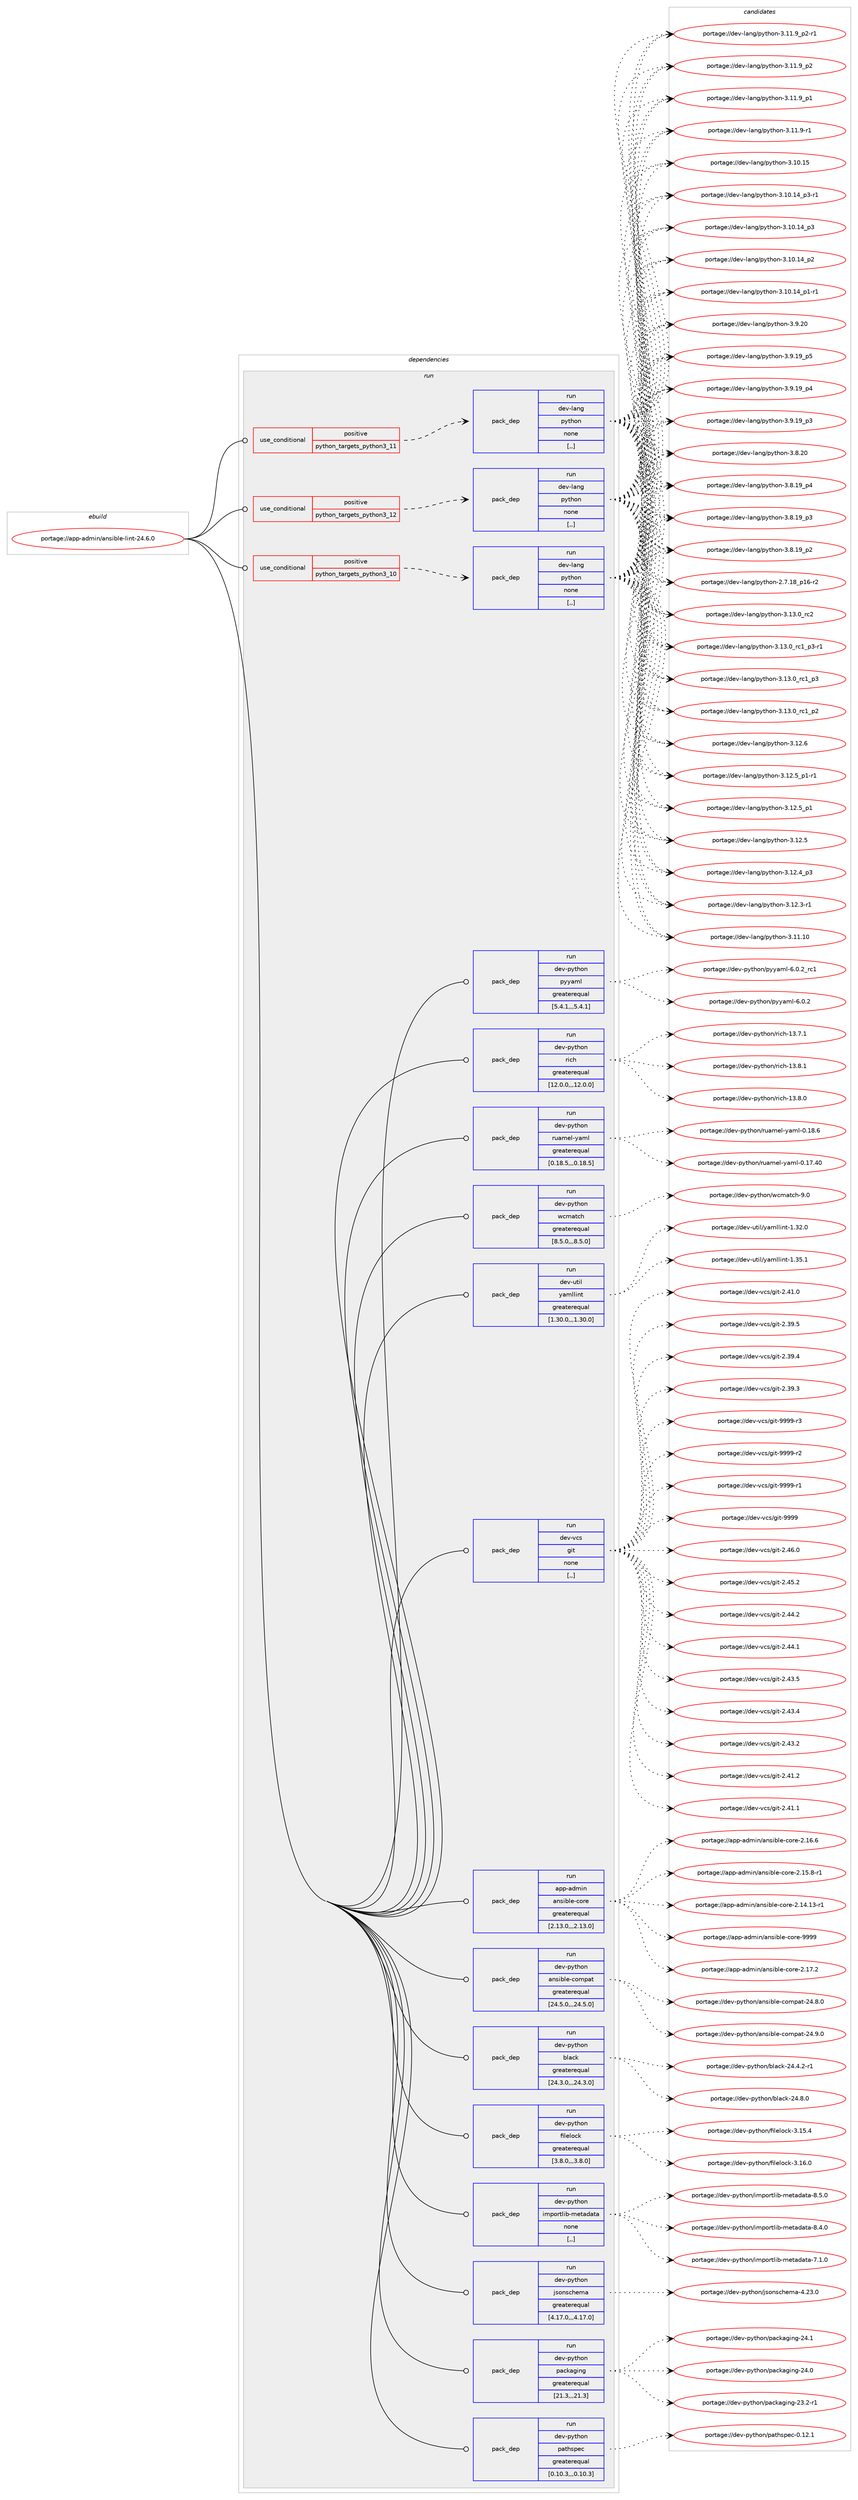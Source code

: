digraph prolog {

# *************
# Graph options
# *************

newrank=true;
concentrate=true;
compound=true;
graph [rankdir=LR,fontname=Helvetica,fontsize=10,ranksep=1.5];#, ranksep=2.5, nodesep=0.2];
edge  [arrowhead=vee];
node  [fontname=Helvetica,fontsize=10];

# **********
# The ebuild
# **********

subgraph cluster_leftcol {
color=gray;
label=<<i>ebuild</i>>;
id [label="portage://app-admin/ansible-lint-24.6.0", color=red, width=4, href="../app-admin/ansible-lint-24.6.0.svg"];
}

# ****************
# The dependencies
# ****************

subgraph cluster_midcol {
color=gray;
label=<<i>dependencies</i>>;
subgraph cluster_compile {
fillcolor="#eeeeee";
style=filled;
label=<<i>compile</i>>;
}
subgraph cluster_compileandrun {
fillcolor="#eeeeee";
style=filled;
label=<<i>compile and run</i>>;
}
subgraph cluster_run {
fillcolor="#eeeeee";
style=filled;
label=<<i>run</i>>;
subgraph cond130027 {
dependency495002 [label=<<TABLE BORDER="0" CELLBORDER="1" CELLSPACING="0" CELLPADDING="4"><TR><TD ROWSPAN="3" CELLPADDING="10">use_conditional</TD></TR><TR><TD>positive</TD></TR><TR><TD>python_targets_python3_10</TD></TR></TABLE>>, shape=none, color=red];
subgraph pack361372 {
dependency495003 [label=<<TABLE BORDER="0" CELLBORDER="1" CELLSPACING="0" CELLPADDING="4" WIDTH="220"><TR><TD ROWSPAN="6" CELLPADDING="30">pack_dep</TD></TR><TR><TD WIDTH="110">run</TD></TR><TR><TD>dev-lang</TD></TR><TR><TD>python</TD></TR><TR><TD>none</TD></TR><TR><TD>[,,]</TD></TR></TABLE>>, shape=none, color=blue];
}
dependency495002:e -> dependency495003:w [weight=20,style="dashed",arrowhead="vee"];
}
id:e -> dependency495002:w [weight=20,style="solid",arrowhead="odot"];
subgraph cond130028 {
dependency495004 [label=<<TABLE BORDER="0" CELLBORDER="1" CELLSPACING="0" CELLPADDING="4"><TR><TD ROWSPAN="3" CELLPADDING="10">use_conditional</TD></TR><TR><TD>positive</TD></TR><TR><TD>python_targets_python3_11</TD></TR></TABLE>>, shape=none, color=red];
subgraph pack361373 {
dependency495005 [label=<<TABLE BORDER="0" CELLBORDER="1" CELLSPACING="0" CELLPADDING="4" WIDTH="220"><TR><TD ROWSPAN="6" CELLPADDING="30">pack_dep</TD></TR><TR><TD WIDTH="110">run</TD></TR><TR><TD>dev-lang</TD></TR><TR><TD>python</TD></TR><TR><TD>none</TD></TR><TR><TD>[,,]</TD></TR></TABLE>>, shape=none, color=blue];
}
dependency495004:e -> dependency495005:w [weight=20,style="dashed",arrowhead="vee"];
}
id:e -> dependency495004:w [weight=20,style="solid",arrowhead="odot"];
subgraph cond130029 {
dependency495006 [label=<<TABLE BORDER="0" CELLBORDER="1" CELLSPACING="0" CELLPADDING="4"><TR><TD ROWSPAN="3" CELLPADDING="10">use_conditional</TD></TR><TR><TD>positive</TD></TR><TR><TD>python_targets_python3_12</TD></TR></TABLE>>, shape=none, color=red];
subgraph pack361374 {
dependency495007 [label=<<TABLE BORDER="0" CELLBORDER="1" CELLSPACING="0" CELLPADDING="4" WIDTH="220"><TR><TD ROWSPAN="6" CELLPADDING="30">pack_dep</TD></TR><TR><TD WIDTH="110">run</TD></TR><TR><TD>dev-lang</TD></TR><TR><TD>python</TD></TR><TR><TD>none</TD></TR><TR><TD>[,,]</TD></TR></TABLE>>, shape=none, color=blue];
}
dependency495006:e -> dependency495007:w [weight=20,style="dashed",arrowhead="vee"];
}
id:e -> dependency495006:w [weight=20,style="solid",arrowhead="odot"];
subgraph pack361375 {
dependency495008 [label=<<TABLE BORDER="0" CELLBORDER="1" CELLSPACING="0" CELLPADDING="4" WIDTH="220"><TR><TD ROWSPAN="6" CELLPADDING="30">pack_dep</TD></TR><TR><TD WIDTH="110">run</TD></TR><TR><TD>app-admin</TD></TR><TR><TD>ansible-core</TD></TR><TR><TD>greaterequal</TD></TR><TR><TD>[2.13.0,,,2.13.0]</TD></TR></TABLE>>, shape=none, color=blue];
}
id:e -> dependency495008:w [weight=20,style="solid",arrowhead="odot"];
subgraph pack361376 {
dependency495009 [label=<<TABLE BORDER="0" CELLBORDER="1" CELLSPACING="0" CELLPADDING="4" WIDTH="220"><TR><TD ROWSPAN="6" CELLPADDING="30">pack_dep</TD></TR><TR><TD WIDTH="110">run</TD></TR><TR><TD>dev-python</TD></TR><TR><TD>ansible-compat</TD></TR><TR><TD>greaterequal</TD></TR><TR><TD>[24.5.0,,,24.5.0]</TD></TR></TABLE>>, shape=none, color=blue];
}
id:e -> dependency495009:w [weight=20,style="solid",arrowhead="odot"];
subgraph pack361377 {
dependency495010 [label=<<TABLE BORDER="0" CELLBORDER="1" CELLSPACING="0" CELLPADDING="4" WIDTH="220"><TR><TD ROWSPAN="6" CELLPADDING="30">pack_dep</TD></TR><TR><TD WIDTH="110">run</TD></TR><TR><TD>dev-python</TD></TR><TR><TD>black</TD></TR><TR><TD>greaterequal</TD></TR><TR><TD>[24.3.0,,,24.3.0]</TD></TR></TABLE>>, shape=none, color=blue];
}
id:e -> dependency495010:w [weight=20,style="solid",arrowhead="odot"];
subgraph pack361378 {
dependency495011 [label=<<TABLE BORDER="0" CELLBORDER="1" CELLSPACING="0" CELLPADDING="4" WIDTH="220"><TR><TD ROWSPAN="6" CELLPADDING="30">pack_dep</TD></TR><TR><TD WIDTH="110">run</TD></TR><TR><TD>dev-python</TD></TR><TR><TD>filelock</TD></TR><TR><TD>greaterequal</TD></TR><TR><TD>[3.8.0,,,3.8.0]</TD></TR></TABLE>>, shape=none, color=blue];
}
id:e -> dependency495011:w [weight=20,style="solid",arrowhead="odot"];
subgraph pack361379 {
dependency495012 [label=<<TABLE BORDER="0" CELLBORDER="1" CELLSPACING="0" CELLPADDING="4" WIDTH="220"><TR><TD ROWSPAN="6" CELLPADDING="30">pack_dep</TD></TR><TR><TD WIDTH="110">run</TD></TR><TR><TD>dev-python</TD></TR><TR><TD>importlib-metadata</TD></TR><TR><TD>none</TD></TR><TR><TD>[,,]</TD></TR></TABLE>>, shape=none, color=blue];
}
id:e -> dependency495012:w [weight=20,style="solid",arrowhead="odot"];
subgraph pack361380 {
dependency495013 [label=<<TABLE BORDER="0" CELLBORDER="1" CELLSPACING="0" CELLPADDING="4" WIDTH="220"><TR><TD ROWSPAN="6" CELLPADDING="30">pack_dep</TD></TR><TR><TD WIDTH="110">run</TD></TR><TR><TD>dev-python</TD></TR><TR><TD>jsonschema</TD></TR><TR><TD>greaterequal</TD></TR><TR><TD>[4.17.0,,,4.17.0]</TD></TR></TABLE>>, shape=none, color=blue];
}
id:e -> dependency495013:w [weight=20,style="solid",arrowhead="odot"];
subgraph pack361381 {
dependency495014 [label=<<TABLE BORDER="0" CELLBORDER="1" CELLSPACING="0" CELLPADDING="4" WIDTH="220"><TR><TD ROWSPAN="6" CELLPADDING="30">pack_dep</TD></TR><TR><TD WIDTH="110">run</TD></TR><TR><TD>dev-python</TD></TR><TR><TD>packaging</TD></TR><TR><TD>greaterequal</TD></TR><TR><TD>[21.3,,,21.3]</TD></TR></TABLE>>, shape=none, color=blue];
}
id:e -> dependency495014:w [weight=20,style="solid",arrowhead="odot"];
subgraph pack361382 {
dependency495015 [label=<<TABLE BORDER="0" CELLBORDER="1" CELLSPACING="0" CELLPADDING="4" WIDTH="220"><TR><TD ROWSPAN="6" CELLPADDING="30">pack_dep</TD></TR><TR><TD WIDTH="110">run</TD></TR><TR><TD>dev-python</TD></TR><TR><TD>pathspec</TD></TR><TR><TD>greaterequal</TD></TR><TR><TD>[0.10.3,,,0.10.3]</TD></TR></TABLE>>, shape=none, color=blue];
}
id:e -> dependency495015:w [weight=20,style="solid",arrowhead="odot"];
subgraph pack361383 {
dependency495016 [label=<<TABLE BORDER="0" CELLBORDER="1" CELLSPACING="0" CELLPADDING="4" WIDTH="220"><TR><TD ROWSPAN="6" CELLPADDING="30">pack_dep</TD></TR><TR><TD WIDTH="110">run</TD></TR><TR><TD>dev-python</TD></TR><TR><TD>pyyaml</TD></TR><TR><TD>greaterequal</TD></TR><TR><TD>[5.4.1,,,5.4.1]</TD></TR></TABLE>>, shape=none, color=blue];
}
id:e -> dependency495016:w [weight=20,style="solid",arrowhead="odot"];
subgraph pack361384 {
dependency495017 [label=<<TABLE BORDER="0" CELLBORDER="1" CELLSPACING="0" CELLPADDING="4" WIDTH="220"><TR><TD ROWSPAN="6" CELLPADDING="30">pack_dep</TD></TR><TR><TD WIDTH="110">run</TD></TR><TR><TD>dev-python</TD></TR><TR><TD>rich</TD></TR><TR><TD>greaterequal</TD></TR><TR><TD>[12.0.0,,,12.0.0]</TD></TR></TABLE>>, shape=none, color=blue];
}
id:e -> dependency495017:w [weight=20,style="solid",arrowhead="odot"];
subgraph pack361385 {
dependency495018 [label=<<TABLE BORDER="0" CELLBORDER="1" CELLSPACING="0" CELLPADDING="4" WIDTH="220"><TR><TD ROWSPAN="6" CELLPADDING="30">pack_dep</TD></TR><TR><TD WIDTH="110">run</TD></TR><TR><TD>dev-python</TD></TR><TR><TD>ruamel-yaml</TD></TR><TR><TD>greaterequal</TD></TR><TR><TD>[0.18.5,,,0.18.5]</TD></TR></TABLE>>, shape=none, color=blue];
}
id:e -> dependency495018:w [weight=20,style="solid",arrowhead="odot"];
subgraph pack361386 {
dependency495019 [label=<<TABLE BORDER="0" CELLBORDER="1" CELLSPACING="0" CELLPADDING="4" WIDTH="220"><TR><TD ROWSPAN="6" CELLPADDING="30">pack_dep</TD></TR><TR><TD WIDTH="110">run</TD></TR><TR><TD>dev-python</TD></TR><TR><TD>wcmatch</TD></TR><TR><TD>greaterequal</TD></TR><TR><TD>[8.5.0,,,8.5.0]</TD></TR></TABLE>>, shape=none, color=blue];
}
id:e -> dependency495019:w [weight=20,style="solid",arrowhead="odot"];
subgraph pack361387 {
dependency495020 [label=<<TABLE BORDER="0" CELLBORDER="1" CELLSPACING="0" CELLPADDING="4" WIDTH="220"><TR><TD ROWSPAN="6" CELLPADDING="30">pack_dep</TD></TR><TR><TD WIDTH="110">run</TD></TR><TR><TD>dev-util</TD></TR><TR><TD>yamllint</TD></TR><TR><TD>greaterequal</TD></TR><TR><TD>[1.30.0,,,1.30.0]</TD></TR></TABLE>>, shape=none, color=blue];
}
id:e -> dependency495020:w [weight=20,style="solid",arrowhead="odot"];
subgraph pack361388 {
dependency495021 [label=<<TABLE BORDER="0" CELLBORDER="1" CELLSPACING="0" CELLPADDING="4" WIDTH="220"><TR><TD ROWSPAN="6" CELLPADDING="30">pack_dep</TD></TR><TR><TD WIDTH="110">run</TD></TR><TR><TD>dev-vcs</TD></TR><TR><TD>git</TD></TR><TR><TD>none</TD></TR><TR><TD>[,,]</TD></TR></TABLE>>, shape=none, color=blue];
}
id:e -> dependency495021:w [weight=20,style="solid",arrowhead="odot"];
}
}

# **************
# The candidates
# **************

subgraph cluster_choices {
rank=same;
color=gray;
label=<<i>candidates</i>>;

subgraph choice361372 {
color=black;
nodesep=1;
choice10010111845108971101034711212111610411111045514649514648951149950 [label="portage://dev-lang/python-3.13.0_rc2", color=red, width=4,href="../dev-lang/python-3.13.0_rc2.svg"];
choice1001011184510897110103471121211161041111104551464951464895114994995112514511449 [label="portage://dev-lang/python-3.13.0_rc1_p3-r1", color=red, width=4,href="../dev-lang/python-3.13.0_rc1_p3-r1.svg"];
choice100101118451089711010347112121116104111110455146495146489511499499511251 [label="portage://dev-lang/python-3.13.0_rc1_p3", color=red, width=4,href="../dev-lang/python-3.13.0_rc1_p3.svg"];
choice100101118451089711010347112121116104111110455146495146489511499499511250 [label="portage://dev-lang/python-3.13.0_rc1_p2", color=red, width=4,href="../dev-lang/python-3.13.0_rc1_p2.svg"];
choice10010111845108971101034711212111610411111045514649504654 [label="portage://dev-lang/python-3.12.6", color=red, width=4,href="../dev-lang/python-3.12.6.svg"];
choice1001011184510897110103471121211161041111104551464950465395112494511449 [label="portage://dev-lang/python-3.12.5_p1-r1", color=red, width=4,href="../dev-lang/python-3.12.5_p1-r1.svg"];
choice100101118451089711010347112121116104111110455146495046539511249 [label="portage://dev-lang/python-3.12.5_p1", color=red, width=4,href="../dev-lang/python-3.12.5_p1.svg"];
choice10010111845108971101034711212111610411111045514649504653 [label="portage://dev-lang/python-3.12.5", color=red, width=4,href="../dev-lang/python-3.12.5.svg"];
choice100101118451089711010347112121116104111110455146495046529511251 [label="portage://dev-lang/python-3.12.4_p3", color=red, width=4,href="../dev-lang/python-3.12.4_p3.svg"];
choice100101118451089711010347112121116104111110455146495046514511449 [label="portage://dev-lang/python-3.12.3-r1", color=red, width=4,href="../dev-lang/python-3.12.3-r1.svg"];
choice1001011184510897110103471121211161041111104551464949464948 [label="portage://dev-lang/python-3.11.10", color=red, width=4,href="../dev-lang/python-3.11.10.svg"];
choice1001011184510897110103471121211161041111104551464949465795112504511449 [label="portage://dev-lang/python-3.11.9_p2-r1", color=red, width=4,href="../dev-lang/python-3.11.9_p2-r1.svg"];
choice100101118451089711010347112121116104111110455146494946579511250 [label="portage://dev-lang/python-3.11.9_p2", color=red, width=4,href="../dev-lang/python-3.11.9_p2.svg"];
choice100101118451089711010347112121116104111110455146494946579511249 [label="portage://dev-lang/python-3.11.9_p1", color=red, width=4,href="../dev-lang/python-3.11.9_p1.svg"];
choice100101118451089711010347112121116104111110455146494946574511449 [label="portage://dev-lang/python-3.11.9-r1", color=red, width=4,href="../dev-lang/python-3.11.9-r1.svg"];
choice1001011184510897110103471121211161041111104551464948464953 [label="portage://dev-lang/python-3.10.15", color=red, width=4,href="../dev-lang/python-3.10.15.svg"];
choice100101118451089711010347112121116104111110455146494846495295112514511449 [label="portage://dev-lang/python-3.10.14_p3-r1", color=red, width=4,href="../dev-lang/python-3.10.14_p3-r1.svg"];
choice10010111845108971101034711212111610411111045514649484649529511251 [label="portage://dev-lang/python-3.10.14_p3", color=red, width=4,href="../dev-lang/python-3.10.14_p3.svg"];
choice10010111845108971101034711212111610411111045514649484649529511250 [label="portage://dev-lang/python-3.10.14_p2", color=red, width=4,href="../dev-lang/python-3.10.14_p2.svg"];
choice100101118451089711010347112121116104111110455146494846495295112494511449 [label="portage://dev-lang/python-3.10.14_p1-r1", color=red, width=4,href="../dev-lang/python-3.10.14_p1-r1.svg"];
choice10010111845108971101034711212111610411111045514657465048 [label="portage://dev-lang/python-3.9.20", color=red, width=4,href="../dev-lang/python-3.9.20.svg"];
choice100101118451089711010347112121116104111110455146574649579511253 [label="portage://dev-lang/python-3.9.19_p5", color=red, width=4,href="../dev-lang/python-3.9.19_p5.svg"];
choice100101118451089711010347112121116104111110455146574649579511252 [label="portage://dev-lang/python-3.9.19_p4", color=red, width=4,href="../dev-lang/python-3.9.19_p4.svg"];
choice100101118451089711010347112121116104111110455146574649579511251 [label="portage://dev-lang/python-3.9.19_p3", color=red, width=4,href="../dev-lang/python-3.9.19_p3.svg"];
choice10010111845108971101034711212111610411111045514656465048 [label="portage://dev-lang/python-3.8.20", color=red, width=4,href="../dev-lang/python-3.8.20.svg"];
choice100101118451089711010347112121116104111110455146564649579511252 [label="portage://dev-lang/python-3.8.19_p4", color=red, width=4,href="../dev-lang/python-3.8.19_p4.svg"];
choice100101118451089711010347112121116104111110455146564649579511251 [label="portage://dev-lang/python-3.8.19_p3", color=red, width=4,href="../dev-lang/python-3.8.19_p3.svg"];
choice100101118451089711010347112121116104111110455146564649579511250 [label="portage://dev-lang/python-3.8.19_p2", color=red, width=4,href="../dev-lang/python-3.8.19_p2.svg"];
choice100101118451089711010347112121116104111110455046554649569511249544511450 [label="portage://dev-lang/python-2.7.18_p16-r2", color=red, width=4,href="../dev-lang/python-2.7.18_p16-r2.svg"];
dependency495003:e -> choice10010111845108971101034711212111610411111045514649514648951149950:w [style=dotted,weight="100"];
dependency495003:e -> choice1001011184510897110103471121211161041111104551464951464895114994995112514511449:w [style=dotted,weight="100"];
dependency495003:e -> choice100101118451089711010347112121116104111110455146495146489511499499511251:w [style=dotted,weight="100"];
dependency495003:e -> choice100101118451089711010347112121116104111110455146495146489511499499511250:w [style=dotted,weight="100"];
dependency495003:e -> choice10010111845108971101034711212111610411111045514649504654:w [style=dotted,weight="100"];
dependency495003:e -> choice1001011184510897110103471121211161041111104551464950465395112494511449:w [style=dotted,weight="100"];
dependency495003:e -> choice100101118451089711010347112121116104111110455146495046539511249:w [style=dotted,weight="100"];
dependency495003:e -> choice10010111845108971101034711212111610411111045514649504653:w [style=dotted,weight="100"];
dependency495003:e -> choice100101118451089711010347112121116104111110455146495046529511251:w [style=dotted,weight="100"];
dependency495003:e -> choice100101118451089711010347112121116104111110455146495046514511449:w [style=dotted,weight="100"];
dependency495003:e -> choice1001011184510897110103471121211161041111104551464949464948:w [style=dotted,weight="100"];
dependency495003:e -> choice1001011184510897110103471121211161041111104551464949465795112504511449:w [style=dotted,weight="100"];
dependency495003:e -> choice100101118451089711010347112121116104111110455146494946579511250:w [style=dotted,weight="100"];
dependency495003:e -> choice100101118451089711010347112121116104111110455146494946579511249:w [style=dotted,weight="100"];
dependency495003:e -> choice100101118451089711010347112121116104111110455146494946574511449:w [style=dotted,weight="100"];
dependency495003:e -> choice1001011184510897110103471121211161041111104551464948464953:w [style=dotted,weight="100"];
dependency495003:e -> choice100101118451089711010347112121116104111110455146494846495295112514511449:w [style=dotted,weight="100"];
dependency495003:e -> choice10010111845108971101034711212111610411111045514649484649529511251:w [style=dotted,weight="100"];
dependency495003:e -> choice10010111845108971101034711212111610411111045514649484649529511250:w [style=dotted,weight="100"];
dependency495003:e -> choice100101118451089711010347112121116104111110455146494846495295112494511449:w [style=dotted,weight="100"];
dependency495003:e -> choice10010111845108971101034711212111610411111045514657465048:w [style=dotted,weight="100"];
dependency495003:e -> choice100101118451089711010347112121116104111110455146574649579511253:w [style=dotted,weight="100"];
dependency495003:e -> choice100101118451089711010347112121116104111110455146574649579511252:w [style=dotted,weight="100"];
dependency495003:e -> choice100101118451089711010347112121116104111110455146574649579511251:w [style=dotted,weight="100"];
dependency495003:e -> choice10010111845108971101034711212111610411111045514656465048:w [style=dotted,weight="100"];
dependency495003:e -> choice100101118451089711010347112121116104111110455146564649579511252:w [style=dotted,weight="100"];
dependency495003:e -> choice100101118451089711010347112121116104111110455146564649579511251:w [style=dotted,weight="100"];
dependency495003:e -> choice100101118451089711010347112121116104111110455146564649579511250:w [style=dotted,weight="100"];
dependency495003:e -> choice100101118451089711010347112121116104111110455046554649569511249544511450:w [style=dotted,weight="100"];
}
subgraph choice361373 {
color=black;
nodesep=1;
choice10010111845108971101034711212111610411111045514649514648951149950 [label="portage://dev-lang/python-3.13.0_rc2", color=red, width=4,href="../dev-lang/python-3.13.0_rc2.svg"];
choice1001011184510897110103471121211161041111104551464951464895114994995112514511449 [label="portage://dev-lang/python-3.13.0_rc1_p3-r1", color=red, width=4,href="../dev-lang/python-3.13.0_rc1_p3-r1.svg"];
choice100101118451089711010347112121116104111110455146495146489511499499511251 [label="portage://dev-lang/python-3.13.0_rc1_p3", color=red, width=4,href="../dev-lang/python-3.13.0_rc1_p3.svg"];
choice100101118451089711010347112121116104111110455146495146489511499499511250 [label="portage://dev-lang/python-3.13.0_rc1_p2", color=red, width=4,href="../dev-lang/python-3.13.0_rc1_p2.svg"];
choice10010111845108971101034711212111610411111045514649504654 [label="portage://dev-lang/python-3.12.6", color=red, width=4,href="../dev-lang/python-3.12.6.svg"];
choice1001011184510897110103471121211161041111104551464950465395112494511449 [label="portage://dev-lang/python-3.12.5_p1-r1", color=red, width=4,href="../dev-lang/python-3.12.5_p1-r1.svg"];
choice100101118451089711010347112121116104111110455146495046539511249 [label="portage://dev-lang/python-3.12.5_p1", color=red, width=4,href="../dev-lang/python-3.12.5_p1.svg"];
choice10010111845108971101034711212111610411111045514649504653 [label="portage://dev-lang/python-3.12.5", color=red, width=4,href="../dev-lang/python-3.12.5.svg"];
choice100101118451089711010347112121116104111110455146495046529511251 [label="portage://dev-lang/python-3.12.4_p3", color=red, width=4,href="../dev-lang/python-3.12.4_p3.svg"];
choice100101118451089711010347112121116104111110455146495046514511449 [label="portage://dev-lang/python-3.12.3-r1", color=red, width=4,href="../dev-lang/python-3.12.3-r1.svg"];
choice1001011184510897110103471121211161041111104551464949464948 [label="portage://dev-lang/python-3.11.10", color=red, width=4,href="../dev-lang/python-3.11.10.svg"];
choice1001011184510897110103471121211161041111104551464949465795112504511449 [label="portage://dev-lang/python-3.11.9_p2-r1", color=red, width=4,href="../dev-lang/python-3.11.9_p2-r1.svg"];
choice100101118451089711010347112121116104111110455146494946579511250 [label="portage://dev-lang/python-3.11.9_p2", color=red, width=4,href="../dev-lang/python-3.11.9_p2.svg"];
choice100101118451089711010347112121116104111110455146494946579511249 [label="portage://dev-lang/python-3.11.9_p1", color=red, width=4,href="../dev-lang/python-3.11.9_p1.svg"];
choice100101118451089711010347112121116104111110455146494946574511449 [label="portage://dev-lang/python-3.11.9-r1", color=red, width=4,href="../dev-lang/python-3.11.9-r1.svg"];
choice1001011184510897110103471121211161041111104551464948464953 [label="portage://dev-lang/python-3.10.15", color=red, width=4,href="../dev-lang/python-3.10.15.svg"];
choice100101118451089711010347112121116104111110455146494846495295112514511449 [label="portage://dev-lang/python-3.10.14_p3-r1", color=red, width=4,href="../dev-lang/python-3.10.14_p3-r1.svg"];
choice10010111845108971101034711212111610411111045514649484649529511251 [label="portage://dev-lang/python-3.10.14_p3", color=red, width=4,href="../dev-lang/python-3.10.14_p3.svg"];
choice10010111845108971101034711212111610411111045514649484649529511250 [label="portage://dev-lang/python-3.10.14_p2", color=red, width=4,href="../dev-lang/python-3.10.14_p2.svg"];
choice100101118451089711010347112121116104111110455146494846495295112494511449 [label="portage://dev-lang/python-3.10.14_p1-r1", color=red, width=4,href="../dev-lang/python-3.10.14_p1-r1.svg"];
choice10010111845108971101034711212111610411111045514657465048 [label="portage://dev-lang/python-3.9.20", color=red, width=4,href="../dev-lang/python-3.9.20.svg"];
choice100101118451089711010347112121116104111110455146574649579511253 [label="portage://dev-lang/python-3.9.19_p5", color=red, width=4,href="../dev-lang/python-3.9.19_p5.svg"];
choice100101118451089711010347112121116104111110455146574649579511252 [label="portage://dev-lang/python-3.9.19_p4", color=red, width=4,href="../dev-lang/python-3.9.19_p4.svg"];
choice100101118451089711010347112121116104111110455146574649579511251 [label="portage://dev-lang/python-3.9.19_p3", color=red, width=4,href="../dev-lang/python-3.9.19_p3.svg"];
choice10010111845108971101034711212111610411111045514656465048 [label="portage://dev-lang/python-3.8.20", color=red, width=4,href="../dev-lang/python-3.8.20.svg"];
choice100101118451089711010347112121116104111110455146564649579511252 [label="portage://dev-lang/python-3.8.19_p4", color=red, width=4,href="../dev-lang/python-3.8.19_p4.svg"];
choice100101118451089711010347112121116104111110455146564649579511251 [label="portage://dev-lang/python-3.8.19_p3", color=red, width=4,href="../dev-lang/python-3.8.19_p3.svg"];
choice100101118451089711010347112121116104111110455146564649579511250 [label="portage://dev-lang/python-3.8.19_p2", color=red, width=4,href="../dev-lang/python-3.8.19_p2.svg"];
choice100101118451089711010347112121116104111110455046554649569511249544511450 [label="portage://dev-lang/python-2.7.18_p16-r2", color=red, width=4,href="../dev-lang/python-2.7.18_p16-r2.svg"];
dependency495005:e -> choice10010111845108971101034711212111610411111045514649514648951149950:w [style=dotted,weight="100"];
dependency495005:e -> choice1001011184510897110103471121211161041111104551464951464895114994995112514511449:w [style=dotted,weight="100"];
dependency495005:e -> choice100101118451089711010347112121116104111110455146495146489511499499511251:w [style=dotted,weight="100"];
dependency495005:e -> choice100101118451089711010347112121116104111110455146495146489511499499511250:w [style=dotted,weight="100"];
dependency495005:e -> choice10010111845108971101034711212111610411111045514649504654:w [style=dotted,weight="100"];
dependency495005:e -> choice1001011184510897110103471121211161041111104551464950465395112494511449:w [style=dotted,weight="100"];
dependency495005:e -> choice100101118451089711010347112121116104111110455146495046539511249:w [style=dotted,weight="100"];
dependency495005:e -> choice10010111845108971101034711212111610411111045514649504653:w [style=dotted,weight="100"];
dependency495005:e -> choice100101118451089711010347112121116104111110455146495046529511251:w [style=dotted,weight="100"];
dependency495005:e -> choice100101118451089711010347112121116104111110455146495046514511449:w [style=dotted,weight="100"];
dependency495005:e -> choice1001011184510897110103471121211161041111104551464949464948:w [style=dotted,weight="100"];
dependency495005:e -> choice1001011184510897110103471121211161041111104551464949465795112504511449:w [style=dotted,weight="100"];
dependency495005:e -> choice100101118451089711010347112121116104111110455146494946579511250:w [style=dotted,weight="100"];
dependency495005:e -> choice100101118451089711010347112121116104111110455146494946579511249:w [style=dotted,weight="100"];
dependency495005:e -> choice100101118451089711010347112121116104111110455146494946574511449:w [style=dotted,weight="100"];
dependency495005:e -> choice1001011184510897110103471121211161041111104551464948464953:w [style=dotted,weight="100"];
dependency495005:e -> choice100101118451089711010347112121116104111110455146494846495295112514511449:w [style=dotted,weight="100"];
dependency495005:e -> choice10010111845108971101034711212111610411111045514649484649529511251:w [style=dotted,weight="100"];
dependency495005:e -> choice10010111845108971101034711212111610411111045514649484649529511250:w [style=dotted,weight="100"];
dependency495005:e -> choice100101118451089711010347112121116104111110455146494846495295112494511449:w [style=dotted,weight="100"];
dependency495005:e -> choice10010111845108971101034711212111610411111045514657465048:w [style=dotted,weight="100"];
dependency495005:e -> choice100101118451089711010347112121116104111110455146574649579511253:w [style=dotted,weight="100"];
dependency495005:e -> choice100101118451089711010347112121116104111110455146574649579511252:w [style=dotted,weight="100"];
dependency495005:e -> choice100101118451089711010347112121116104111110455146574649579511251:w [style=dotted,weight="100"];
dependency495005:e -> choice10010111845108971101034711212111610411111045514656465048:w [style=dotted,weight="100"];
dependency495005:e -> choice100101118451089711010347112121116104111110455146564649579511252:w [style=dotted,weight="100"];
dependency495005:e -> choice100101118451089711010347112121116104111110455146564649579511251:w [style=dotted,weight="100"];
dependency495005:e -> choice100101118451089711010347112121116104111110455146564649579511250:w [style=dotted,weight="100"];
dependency495005:e -> choice100101118451089711010347112121116104111110455046554649569511249544511450:w [style=dotted,weight="100"];
}
subgraph choice361374 {
color=black;
nodesep=1;
choice10010111845108971101034711212111610411111045514649514648951149950 [label="portage://dev-lang/python-3.13.0_rc2", color=red, width=4,href="../dev-lang/python-3.13.0_rc2.svg"];
choice1001011184510897110103471121211161041111104551464951464895114994995112514511449 [label="portage://dev-lang/python-3.13.0_rc1_p3-r1", color=red, width=4,href="../dev-lang/python-3.13.0_rc1_p3-r1.svg"];
choice100101118451089711010347112121116104111110455146495146489511499499511251 [label="portage://dev-lang/python-3.13.0_rc1_p3", color=red, width=4,href="../dev-lang/python-3.13.0_rc1_p3.svg"];
choice100101118451089711010347112121116104111110455146495146489511499499511250 [label="portage://dev-lang/python-3.13.0_rc1_p2", color=red, width=4,href="../dev-lang/python-3.13.0_rc1_p2.svg"];
choice10010111845108971101034711212111610411111045514649504654 [label="portage://dev-lang/python-3.12.6", color=red, width=4,href="../dev-lang/python-3.12.6.svg"];
choice1001011184510897110103471121211161041111104551464950465395112494511449 [label="portage://dev-lang/python-3.12.5_p1-r1", color=red, width=4,href="../dev-lang/python-3.12.5_p1-r1.svg"];
choice100101118451089711010347112121116104111110455146495046539511249 [label="portage://dev-lang/python-3.12.5_p1", color=red, width=4,href="../dev-lang/python-3.12.5_p1.svg"];
choice10010111845108971101034711212111610411111045514649504653 [label="portage://dev-lang/python-3.12.5", color=red, width=4,href="../dev-lang/python-3.12.5.svg"];
choice100101118451089711010347112121116104111110455146495046529511251 [label="portage://dev-lang/python-3.12.4_p3", color=red, width=4,href="../dev-lang/python-3.12.4_p3.svg"];
choice100101118451089711010347112121116104111110455146495046514511449 [label="portage://dev-lang/python-3.12.3-r1", color=red, width=4,href="../dev-lang/python-3.12.3-r1.svg"];
choice1001011184510897110103471121211161041111104551464949464948 [label="portage://dev-lang/python-3.11.10", color=red, width=4,href="../dev-lang/python-3.11.10.svg"];
choice1001011184510897110103471121211161041111104551464949465795112504511449 [label="portage://dev-lang/python-3.11.9_p2-r1", color=red, width=4,href="../dev-lang/python-3.11.9_p2-r1.svg"];
choice100101118451089711010347112121116104111110455146494946579511250 [label="portage://dev-lang/python-3.11.9_p2", color=red, width=4,href="../dev-lang/python-3.11.9_p2.svg"];
choice100101118451089711010347112121116104111110455146494946579511249 [label="portage://dev-lang/python-3.11.9_p1", color=red, width=4,href="../dev-lang/python-3.11.9_p1.svg"];
choice100101118451089711010347112121116104111110455146494946574511449 [label="portage://dev-lang/python-3.11.9-r1", color=red, width=4,href="../dev-lang/python-3.11.9-r1.svg"];
choice1001011184510897110103471121211161041111104551464948464953 [label="portage://dev-lang/python-3.10.15", color=red, width=4,href="../dev-lang/python-3.10.15.svg"];
choice100101118451089711010347112121116104111110455146494846495295112514511449 [label="portage://dev-lang/python-3.10.14_p3-r1", color=red, width=4,href="../dev-lang/python-3.10.14_p3-r1.svg"];
choice10010111845108971101034711212111610411111045514649484649529511251 [label="portage://dev-lang/python-3.10.14_p3", color=red, width=4,href="../dev-lang/python-3.10.14_p3.svg"];
choice10010111845108971101034711212111610411111045514649484649529511250 [label="portage://dev-lang/python-3.10.14_p2", color=red, width=4,href="../dev-lang/python-3.10.14_p2.svg"];
choice100101118451089711010347112121116104111110455146494846495295112494511449 [label="portage://dev-lang/python-3.10.14_p1-r1", color=red, width=4,href="../dev-lang/python-3.10.14_p1-r1.svg"];
choice10010111845108971101034711212111610411111045514657465048 [label="portage://dev-lang/python-3.9.20", color=red, width=4,href="../dev-lang/python-3.9.20.svg"];
choice100101118451089711010347112121116104111110455146574649579511253 [label="portage://dev-lang/python-3.9.19_p5", color=red, width=4,href="../dev-lang/python-3.9.19_p5.svg"];
choice100101118451089711010347112121116104111110455146574649579511252 [label="portage://dev-lang/python-3.9.19_p4", color=red, width=4,href="../dev-lang/python-3.9.19_p4.svg"];
choice100101118451089711010347112121116104111110455146574649579511251 [label="portage://dev-lang/python-3.9.19_p3", color=red, width=4,href="../dev-lang/python-3.9.19_p3.svg"];
choice10010111845108971101034711212111610411111045514656465048 [label="portage://dev-lang/python-3.8.20", color=red, width=4,href="../dev-lang/python-3.8.20.svg"];
choice100101118451089711010347112121116104111110455146564649579511252 [label="portage://dev-lang/python-3.8.19_p4", color=red, width=4,href="../dev-lang/python-3.8.19_p4.svg"];
choice100101118451089711010347112121116104111110455146564649579511251 [label="portage://dev-lang/python-3.8.19_p3", color=red, width=4,href="../dev-lang/python-3.8.19_p3.svg"];
choice100101118451089711010347112121116104111110455146564649579511250 [label="portage://dev-lang/python-3.8.19_p2", color=red, width=4,href="../dev-lang/python-3.8.19_p2.svg"];
choice100101118451089711010347112121116104111110455046554649569511249544511450 [label="portage://dev-lang/python-2.7.18_p16-r2", color=red, width=4,href="../dev-lang/python-2.7.18_p16-r2.svg"];
dependency495007:e -> choice10010111845108971101034711212111610411111045514649514648951149950:w [style=dotted,weight="100"];
dependency495007:e -> choice1001011184510897110103471121211161041111104551464951464895114994995112514511449:w [style=dotted,weight="100"];
dependency495007:e -> choice100101118451089711010347112121116104111110455146495146489511499499511251:w [style=dotted,weight="100"];
dependency495007:e -> choice100101118451089711010347112121116104111110455146495146489511499499511250:w [style=dotted,weight="100"];
dependency495007:e -> choice10010111845108971101034711212111610411111045514649504654:w [style=dotted,weight="100"];
dependency495007:e -> choice1001011184510897110103471121211161041111104551464950465395112494511449:w [style=dotted,weight="100"];
dependency495007:e -> choice100101118451089711010347112121116104111110455146495046539511249:w [style=dotted,weight="100"];
dependency495007:e -> choice10010111845108971101034711212111610411111045514649504653:w [style=dotted,weight="100"];
dependency495007:e -> choice100101118451089711010347112121116104111110455146495046529511251:w [style=dotted,weight="100"];
dependency495007:e -> choice100101118451089711010347112121116104111110455146495046514511449:w [style=dotted,weight="100"];
dependency495007:e -> choice1001011184510897110103471121211161041111104551464949464948:w [style=dotted,weight="100"];
dependency495007:e -> choice1001011184510897110103471121211161041111104551464949465795112504511449:w [style=dotted,weight="100"];
dependency495007:e -> choice100101118451089711010347112121116104111110455146494946579511250:w [style=dotted,weight="100"];
dependency495007:e -> choice100101118451089711010347112121116104111110455146494946579511249:w [style=dotted,weight="100"];
dependency495007:e -> choice100101118451089711010347112121116104111110455146494946574511449:w [style=dotted,weight="100"];
dependency495007:e -> choice1001011184510897110103471121211161041111104551464948464953:w [style=dotted,weight="100"];
dependency495007:e -> choice100101118451089711010347112121116104111110455146494846495295112514511449:w [style=dotted,weight="100"];
dependency495007:e -> choice10010111845108971101034711212111610411111045514649484649529511251:w [style=dotted,weight="100"];
dependency495007:e -> choice10010111845108971101034711212111610411111045514649484649529511250:w [style=dotted,weight="100"];
dependency495007:e -> choice100101118451089711010347112121116104111110455146494846495295112494511449:w [style=dotted,weight="100"];
dependency495007:e -> choice10010111845108971101034711212111610411111045514657465048:w [style=dotted,weight="100"];
dependency495007:e -> choice100101118451089711010347112121116104111110455146574649579511253:w [style=dotted,weight="100"];
dependency495007:e -> choice100101118451089711010347112121116104111110455146574649579511252:w [style=dotted,weight="100"];
dependency495007:e -> choice100101118451089711010347112121116104111110455146574649579511251:w [style=dotted,weight="100"];
dependency495007:e -> choice10010111845108971101034711212111610411111045514656465048:w [style=dotted,weight="100"];
dependency495007:e -> choice100101118451089711010347112121116104111110455146564649579511252:w [style=dotted,weight="100"];
dependency495007:e -> choice100101118451089711010347112121116104111110455146564649579511251:w [style=dotted,weight="100"];
dependency495007:e -> choice100101118451089711010347112121116104111110455146564649579511250:w [style=dotted,weight="100"];
dependency495007:e -> choice100101118451089711010347112121116104111110455046554649569511249544511450:w [style=dotted,weight="100"];
}
subgraph choice361375 {
color=black;
nodesep=1;
choice97112112459710010910511047971101151059810810145991111141014557575757 [label="portage://app-admin/ansible-core-9999", color=red, width=4,href="../app-admin/ansible-core-9999.svg"];
choice971121124597100109105110479711011510598108101459911111410145504649554650 [label="portage://app-admin/ansible-core-2.17.2", color=red, width=4,href="../app-admin/ansible-core-2.17.2.svg"];
choice971121124597100109105110479711011510598108101459911111410145504649544654 [label="portage://app-admin/ansible-core-2.16.6", color=red, width=4,href="../app-admin/ansible-core-2.16.6.svg"];
choice9711211245971001091051104797110115105981081014599111114101455046495346564511449 [label="portage://app-admin/ansible-core-2.15.8-r1", color=red, width=4,href="../app-admin/ansible-core-2.15.8-r1.svg"];
choice971121124597100109105110479711011510598108101459911111410145504649524649514511449 [label="portage://app-admin/ansible-core-2.14.13-r1", color=red, width=4,href="../app-admin/ansible-core-2.14.13-r1.svg"];
dependency495008:e -> choice97112112459710010910511047971101151059810810145991111141014557575757:w [style=dotted,weight="100"];
dependency495008:e -> choice971121124597100109105110479711011510598108101459911111410145504649554650:w [style=dotted,weight="100"];
dependency495008:e -> choice971121124597100109105110479711011510598108101459911111410145504649544654:w [style=dotted,weight="100"];
dependency495008:e -> choice9711211245971001091051104797110115105981081014599111114101455046495346564511449:w [style=dotted,weight="100"];
dependency495008:e -> choice971121124597100109105110479711011510598108101459911111410145504649524649514511449:w [style=dotted,weight="100"];
}
subgraph choice361376 {
color=black;
nodesep=1;
choice1001011184511212111610411111047971101151059810810145991111091129711645505246574648 [label="portage://dev-python/ansible-compat-24.9.0", color=red, width=4,href="../dev-python/ansible-compat-24.9.0.svg"];
choice1001011184511212111610411111047971101151059810810145991111091129711645505246564648 [label="portage://dev-python/ansible-compat-24.8.0", color=red, width=4,href="../dev-python/ansible-compat-24.8.0.svg"];
dependency495009:e -> choice1001011184511212111610411111047971101151059810810145991111091129711645505246574648:w [style=dotted,weight="100"];
dependency495009:e -> choice1001011184511212111610411111047971101151059810810145991111091129711645505246564648:w [style=dotted,weight="100"];
}
subgraph choice361377 {
color=black;
nodesep=1;
choice100101118451121211161041111104798108979910745505246564648 [label="portage://dev-python/black-24.8.0", color=red, width=4,href="../dev-python/black-24.8.0.svg"];
choice1001011184511212111610411111047981089799107455052465246504511449 [label="portage://dev-python/black-24.4.2-r1", color=red, width=4,href="../dev-python/black-24.4.2-r1.svg"];
dependency495010:e -> choice100101118451121211161041111104798108979910745505246564648:w [style=dotted,weight="100"];
dependency495010:e -> choice1001011184511212111610411111047981089799107455052465246504511449:w [style=dotted,weight="100"];
}
subgraph choice361378 {
color=black;
nodesep=1;
choice10010111845112121116104111110471021051081011081119910745514649544648 [label="portage://dev-python/filelock-3.16.0", color=red, width=4,href="../dev-python/filelock-3.16.0.svg"];
choice10010111845112121116104111110471021051081011081119910745514649534652 [label="portage://dev-python/filelock-3.15.4", color=red, width=4,href="../dev-python/filelock-3.15.4.svg"];
dependency495011:e -> choice10010111845112121116104111110471021051081011081119910745514649544648:w [style=dotted,weight="100"];
dependency495011:e -> choice10010111845112121116104111110471021051081011081119910745514649534652:w [style=dotted,weight="100"];
}
subgraph choice361379 {
color=black;
nodesep=1;
choice10010111845112121116104111110471051091121111141161081059845109101116971009711697455646534648 [label="portage://dev-python/importlib-metadata-8.5.0", color=red, width=4,href="../dev-python/importlib-metadata-8.5.0.svg"];
choice10010111845112121116104111110471051091121111141161081059845109101116971009711697455646524648 [label="portage://dev-python/importlib-metadata-8.4.0", color=red, width=4,href="../dev-python/importlib-metadata-8.4.0.svg"];
choice10010111845112121116104111110471051091121111141161081059845109101116971009711697455546494648 [label="portage://dev-python/importlib-metadata-7.1.0", color=red, width=4,href="../dev-python/importlib-metadata-7.1.0.svg"];
dependency495012:e -> choice10010111845112121116104111110471051091121111141161081059845109101116971009711697455646534648:w [style=dotted,weight="100"];
dependency495012:e -> choice10010111845112121116104111110471051091121111141161081059845109101116971009711697455646524648:w [style=dotted,weight="100"];
dependency495012:e -> choice10010111845112121116104111110471051091121111141161081059845109101116971009711697455546494648:w [style=dotted,weight="100"];
}
subgraph choice361380 {
color=black;
nodesep=1;
choice1001011184511212111610411111047106115111110115991041011099745524650514648 [label="portage://dev-python/jsonschema-4.23.0", color=red, width=4,href="../dev-python/jsonschema-4.23.0.svg"];
dependency495013:e -> choice1001011184511212111610411111047106115111110115991041011099745524650514648:w [style=dotted,weight="100"];
}
subgraph choice361381 {
color=black;
nodesep=1;
choice10010111845112121116104111110471129799107971031051101034550524649 [label="portage://dev-python/packaging-24.1", color=red, width=4,href="../dev-python/packaging-24.1.svg"];
choice10010111845112121116104111110471129799107971031051101034550524648 [label="portage://dev-python/packaging-24.0", color=red, width=4,href="../dev-python/packaging-24.0.svg"];
choice100101118451121211161041111104711297991079710310511010345505146504511449 [label="portage://dev-python/packaging-23.2-r1", color=red, width=4,href="../dev-python/packaging-23.2-r1.svg"];
dependency495014:e -> choice10010111845112121116104111110471129799107971031051101034550524649:w [style=dotted,weight="100"];
dependency495014:e -> choice10010111845112121116104111110471129799107971031051101034550524648:w [style=dotted,weight="100"];
dependency495014:e -> choice100101118451121211161041111104711297991079710310511010345505146504511449:w [style=dotted,weight="100"];
}
subgraph choice361382 {
color=black;
nodesep=1;
choice1001011184511212111610411111047112971161041151121019945484649504649 [label="portage://dev-python/pathspec-0.12.1", color=red, width=4,href="../dev-python/pathspec-0.12.1.svg"];
dependency495015:e -> choice1001011184511212111610411111047112971161041151121019945484649504649:w [style=dotted,weight="100"];
}
subgraph choice361383 {
color=black;
nodesep=1;
choice100101118451121211161041111104711212112197109108455446484650951149949 [label="portage://dev-python/pyyaml-6.0.2_rc1", color=red, width=4,href="../dev-python/pyyaml-6.0.2_rc1.svg"];
choice100101118451121211161041111104711212112197109108455446484650 [label="portage://dev-python/pyyaml-6.0.2", color=red, width=4,href="../dev-python/pyyaml-6.0.2.svg"];
dependency495016:e -> choice100101118451121211161041111104711212112197109108455446484650951149949:w [style=dotted,weight="100"];
dependency495016:e -> choice100101118451121211161041111104711212112197109108455446484650:w [style=dotted,weight="100"];
}
subgraph choice361384 {
color=black;
nodesep=1;
choice10010111845112121116104111110471141059910445495146564649 [label="portage://dev-python/rich-13.8.1", color=red, width=4,href="../dev-python/rich-13.8.1.svg"];
choice10010111845112121116104111110471141059910445495146564648 [label="portage://dev-python/rich-13.8.0", color=red, width=4,href="../dev-python/rich-13.8.0.svg"];
choice10010111845112121116104111110471141059910445495146554649 [label="portage://dev-python/rich-13.7.1", color=red, width=4,href="../dev-python/rich-13.7.1.svg"];
dependency495017:e -> choice10010111845112121116104111110471141059910445495146564649:w [style=dotted,weight="100"];
dependency495017:e -> choice10010111845112121116104111110471141059910445495146564648:w [style=dotted,weight="100"];
dependency495017:e -> choice10010111845112121116104111110471141059910445495146554649:w [style=dotted,weight="100"];
}
subgraph choice361385 {
color=black;
nodesep=1;
choice100101118451121211161041111104711411797109101108451219710910845484649564654 [label="portage://dev-python/ruamel-yaml-0.18.6", color=red, width=4,href="../dev-python/ruamel-yaml-0.18.6.svg"];
choice10010111845112121116104111110471141179710910110845121971091084548464955465248 [label="portage://dev-python/ruamel-yaml-0.17.40", color=red, width=4,href="../dev-python/ruamel-yaml-0.17.40.svg"];
dependency495018:e -> choice100101118451121211161041111104711411797109101108451219710910845484649564654:w [style=dotted,weight="100"];
dependency495018:e -> choice10010111845112121116104111110471141179710910110845121971091084548464955465248:w [style=dotted,weight="100"];
}
subgraph choice361386 {
color=black;
nodesep=1;
choice100101118451121211161041111104711999109971169910445574648 [label="portage://dev-python/wcmatch-9.0", color=red, width=4,href="../dev-python/wcmatch-9.0.svg"];
dependency495019:e -> choice100101118451121211161041111104711999109971169910445574648:w [style=dotted,weight="100"];
}
subgraph choice361387 {
color=black;
nodesep=1;
choice10010111845117116105108471219710910810810511011645494651534649 [label="portage://dev-util/yamllint-1.35.1", color=red, width=4,href="../dev-util/yamllint-1.35.1.svg"];
choice10010111845117116105108471219710910810810511011645494651504648 [label="portage://dev-util/yamllint-1.32.0", color=red, width=4,href="../dev-util/yamllint-1.32.0.svg"];
dependency495020:e -> choice10010111845117116105108471219710910810810511011645494651534649:w [style=dotted,weight="100"];
dependency495020:e -> choice10010111845117116105108471219710910810810511011645494651504648:w [style=dotted,weight="100"];
}
subgraph choice361388 {
color=black;
nodesep=1;
choice10010111845118991154710310511645575757574511451 [label="portage://dev-vcs/git-9999-r3", color=red, width=4,href="../dev-vcs/git-9999-r3.svg"];
choice10010111845118991154710310511645575757574511450 [label="portage://dev-vcs/git-9999-r2", color=red, width=4,href="../dev-vcs/git-9999-r2.svg"];
choice10010111845118991154710310511645575757574511449 [label="portage://dev-vcs/git-9999-r1", color=red, width=4,href="../dev-vcs/git-9999-r1.svg"];
choice1001011184511899115471031051164557575757 [label="portage://dev-vcs/git-9999", color=red, width=4,href="../dev-vcs/git-9999.svg"];
choice10010111845118991154710310511645504652544648 [label="portage://dev-vcs/git-2.46.0", color=red, width=4,href="../dev-vcs/git-2.46.0.svg"];
choice10010111845118991154710310511645504652534650 [label="portage://dev-vcs/git-2.45.2", color=red, width=4,href="../dev-vcs/git-2.45.2.svg"];
choice10010111845118991154710310511645504652524650 [label="portage://dev-vcs/git-2.44.2", color=red, width=4,href="../dev-vcs/git-2.44.2.svg"];
choice10010111845118991154710310511645504652524649 [label="portage://dev-vcs/git-2.44.1", color=red, width=4,href="../dev-vcs/git-2.44.1.svg"];
choice10010111845118991154710310511645504652514653 [label="portage://dev-vcs/git-2.43.5", color=red, width=4,href="../dev-vcs/git-2.43.5.svg"];
choice10010111845118991154710310511645504652514652 [label="portage://dev-vcs/git-2.43.4", color=red, width=4,href="../dev-vcs/git-2.43.4.svg"];
choice10010111845118991154710310511645504652514650 [label="portage://dev-vcs/git-2.43.2", color=red, width=4,href="../dev-vcs/git-2.43.2.svg"];
choice10010111845118991154710310511645504652494650 [label="portage://dev-vcs/git-2.41.2", color=red, width=4,href="../dev-vcs/git-2.41.2.svg"];
choice10010111845118991154710310511645504652494649 [label="portage://dev-vcs/git-2.41.1", color=red, width=4,href="../dev-vcs/git-2.41.1.svg"];
choice10010111845118991154710310511645504652494648 [label="portage://dev-vcs/git-2.41.0", color=red, width=4,href="../dev-vcs/git-2.41.0.svg"];
choice10010111845118991154710310511645504651574653 [label="portage://dev-vcs/git-2.39.5", color=red, width=4,href="../dev-vcs/git-2.39.5.svg"];
choice10010111845118991154710310511645504651574652 [label="portage://dev-vcs/git-2.39.4", color=red, width=4,href="../dev-vcs/git-2.39.4.svg"];
choice10010111845118991154710310511645504651574651 [label="portage://dev-vcs/git-2.39.3", color=red, width=4,href="../dev-vcs/git-2.39.3.svg"];
dependency495021:e -> choice10010111845118991154710310511645575757574511451:w [style=dotted,weight="100"];
dependency495021:e -> choice10010111845118991154710310511645575757574511450:w [style=dotted,weight="100"];
dependency495021:e -> choice10010111845118991154710310511645575757574511449:w [style=dotted,weight="100"];
dependency495021:e -> choice1001011184511899115471031051164557575757:w [style=dotted,weight="100"];
dependency495021:e -> choice10010111845118991154710310511645504652544648:w [style=dotted,weight="100"];
dependency495021:e -> choice10010111845118991154710310511645504652534650:w [style=dotted,weight="100"];
dependency495021:e -> choice10010111845118991154710310511645504652524650:w [style=dotted,weight="100"];
dependency495021:e -> choice10010111845118991154710310511645504652524649:w [style=dotted,weight="100"];
dependency495021:e -> choice10010111845118991154710310511645504652514653:w [style=dotted,weight="100"];
dependency495021:e -> choice10010111845118991154710310511645504652514652:w [style=dotted,weight="100"];
dependency495021:e -> choice10010111845118991154710310511645504652514650:w [style=dotted,weight="100"];
dependency495021:e -> choice10010111845118991154710310511645504652494650:w [style=dotted,weight="100"];
dependency495021:e -> choice10010111845118991154710310511645504652494649:w [style=dotted,weight="100"];
dependency495021:e -> choice10010111845118991154710310511645504652494648:w [style=dotted,weight="100"];
dependency495021:e -> choice10010111845118991154710310511645504651574653:w [style=dotted,weight="100"];
dependency495021:e -> choice10010111845118991154710310511645504651574652:w [style=dotted,weight="100"];
dependency495021:e -> choice10010111845118991154710310511645504651574651:w [style=dotted,weight="100"];
}
}

}
